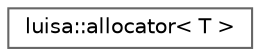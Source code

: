 digraph "类继承关系图"
{
 // LATEX_PDF_SIZE
  bgcolor="transparent";
  edge [fontname=Helvetica,fontsize=10,labelfontname=Helvetica,labelfontsize=10];
  node [fontname=Helvetica,fontsize=10,shape=box,height=0.2,width=0.4];
  rankdir="LR";
  Node0 [id="Node000000",label="luisa::allocator\< T \>",height=0.2,width=0.4,color="grey40", fillcolor="white", style="filled",URL="$structluisa_1_1allocator.html",tooltip=" "];
}
